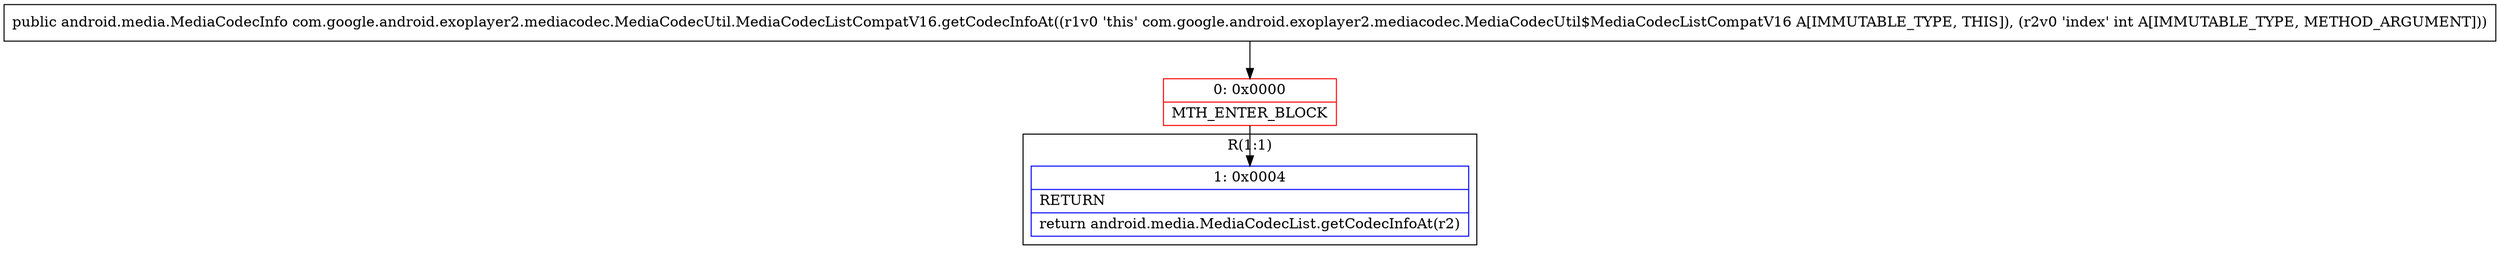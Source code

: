 digraph "CFG forcom.google.android.exoplayer2.mediacodec.MediaCodecUtil.MediaCodecListCompatV16.getCodecInfoAt(I)Landroid\/media\/MediaCodecInfo;" {
subgraph cluster_Region_781699740 {
label = "R(1:1)";
node [shape=record,color=blue];
Node_1 [shape=record,label="{1\:\ 0x0004|RETURN\l|return android.media.MediaCodecList.getCodecInfoAt(r2)\l}"];
}
Node_0 [shape=record,color=red,label="{0\:\ 0x0000|MTH_ENTER_BLOCK\l}"];
MethodNode[shape=record,label="{public android.media.MediaCodecInfo com.google.android.exoplayer2.mediacodec.MediaCodecUtil.MediaCodecListCompatV16.getCodecInfoAt((r1v0 'this' com.google.android.exoplayer2.mediacodec.MediaCodecUtil$MediaCodecListCompatV16 A[IMMUTABLE_TYPE, THIS]), (r2v0 'index' int A[IMMUTABLE_TYPE, METHOD_ARGUMENT])) }"];
MethodNode -> Node_0;
Node_0 -> Node_1;
}

